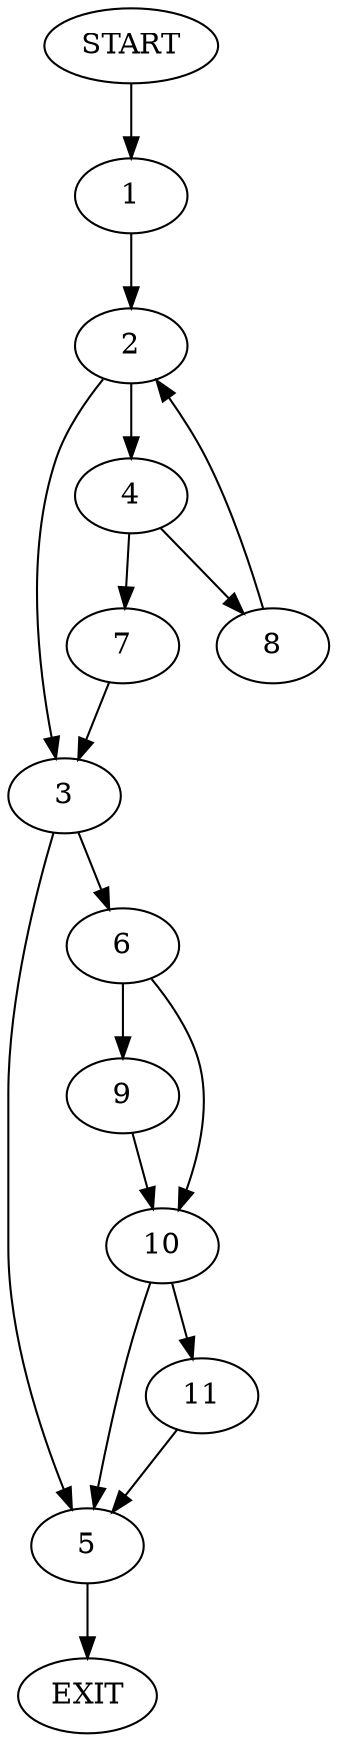digraph {
0 [label="START"]
12 [label="EXIT"]
0 -> 1
1 -> 2
2 -> 3
2 -> 4
3 -> 5
3 -> 6
4 -> 7
4 -> 8
7 -> 3
8 -> 2
5 -> 12
6 -> 9
6 -> 10
10 -> 11
10 -> 5
9 -> 10
11 -> 5
}
